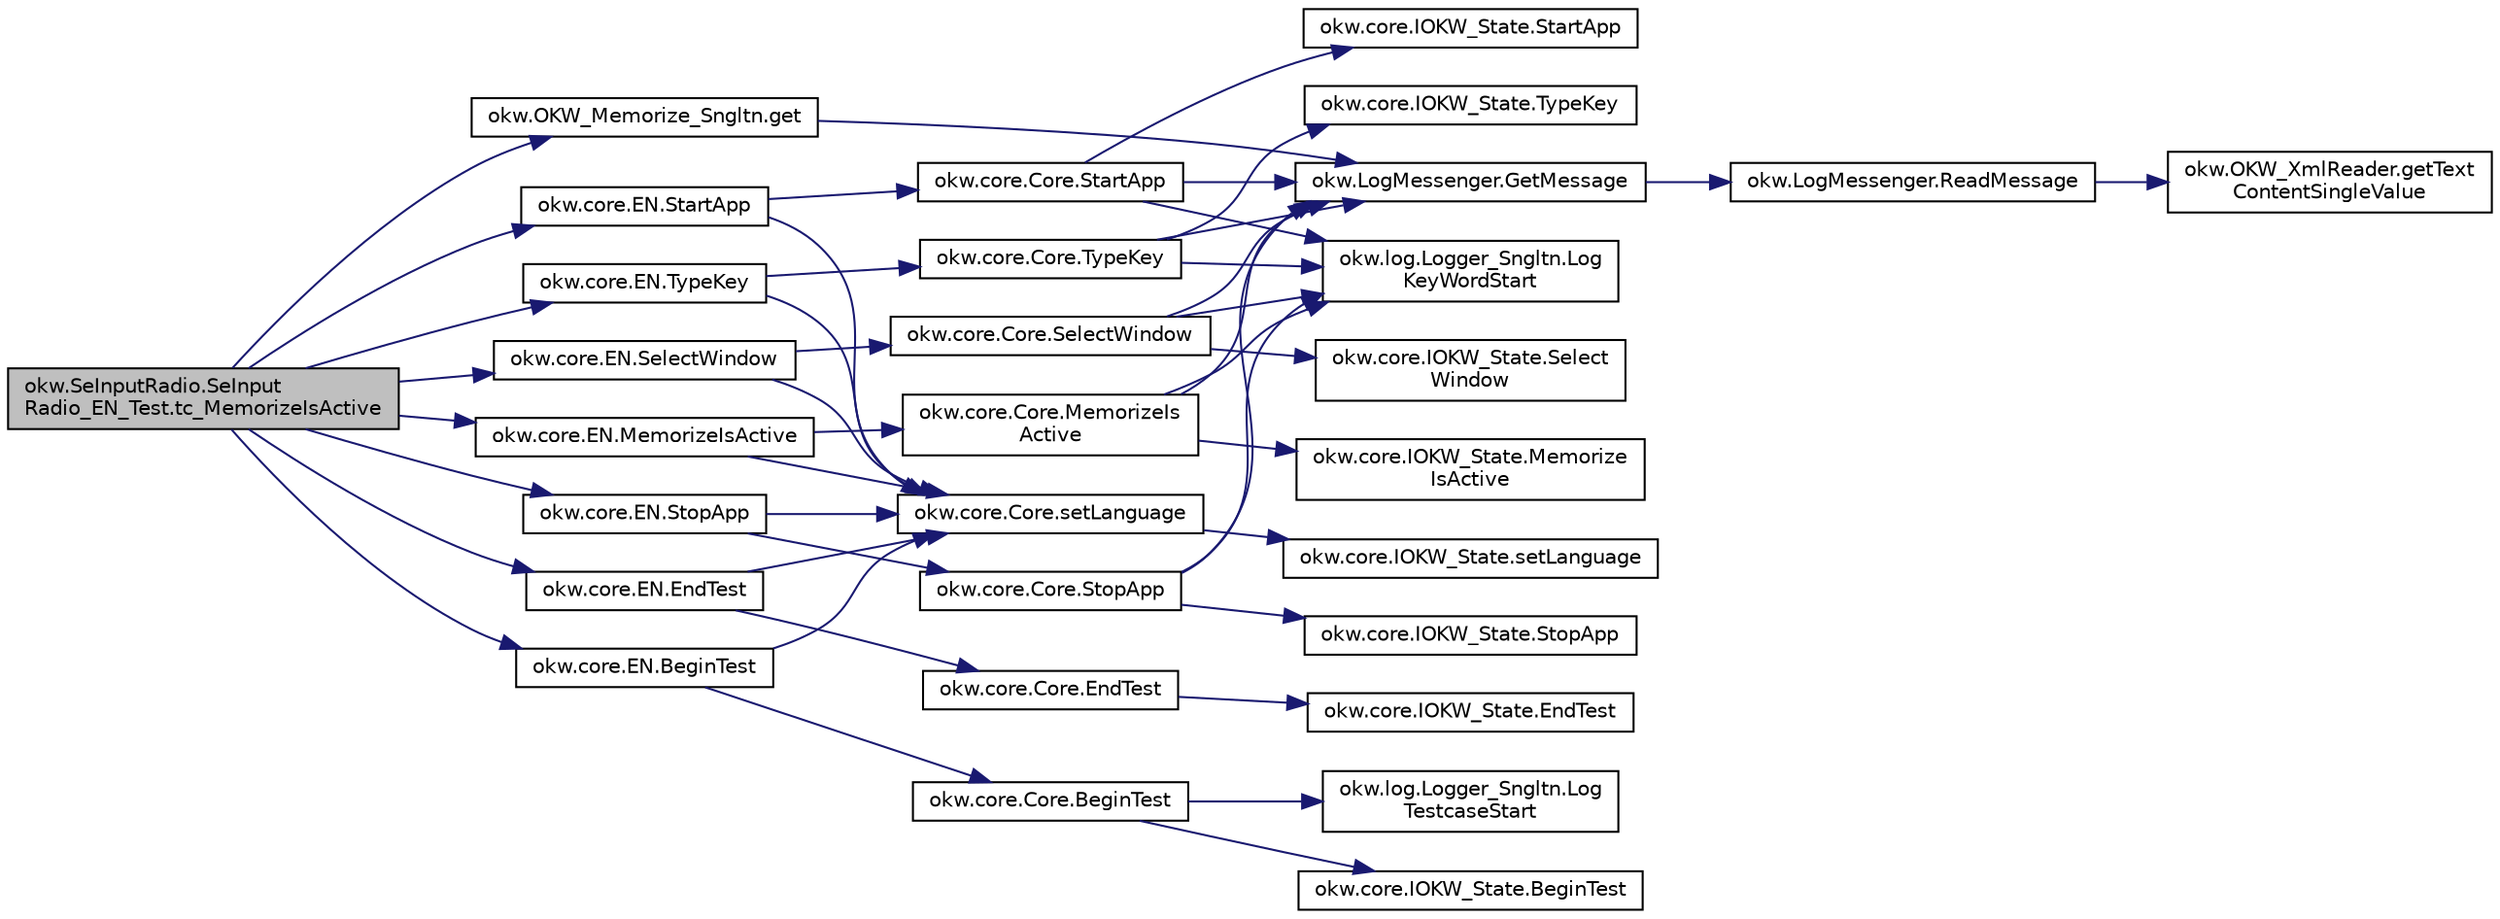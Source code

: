digraph "okw.SeInputRadio.SeInputRadio_EN_Test.tc_MemorizeIsActive"
{
 // INTERACTIVE_SVG=YES
 // LATEX_PDF_SIZE
  edge [fontname="Helvetica",fontsize="10",labelfontname="Helvetica",labelfontsize="10"];
  node [fontname="Helvetica",fontsize="10",shape=record];
  rankdir="LR";
  Node319 [label="okw.SeInputRadio.SeInput\lRadio_EN_Test.tc_MemorizeIsActive",height=0.2,width=0.4,color="black", fillcolor="grey75", style="filled", fontcolor="black",tooltip="Test des Schlüsselwortes MemorizeIsActive für den GUI-Adapter SeInputRadio."];
  Node319 -> Node320 [color="midnightblue",fontsize="10",style="solid",fontname="Helvetica"];
  Node320 [label="okw.core.EN.BeginTest",height=0.2,width=0.4,color="black", fillcolor="white", style="filled",URL="$classokw_1_1core_1_1_e_n.html#aef613b0a3e6bb8a9623984db145cae69",tooltip="Markiert den Anfang eines neuen Testfalls."];
  Node320 -> Node321 [color="midnightblue",fontsize="10",style="solid",fontname="Helvetica"];
  Node321 [label="okw.core.Core.setLanguage",height=0.2,width=0.4,color="black", fillcolor="white", style="filled",URL="$classokw_1_1core_1_1_core.html#ab4e0f723d27cb11c944ec4c82c426100",tooltip="Setzt die Sprache auf den gegebenen wert Language."];
  Node321 -> Node322 [color="midnightblue",fontsize="10",style="solid",fontname="Helvetica"];
  Node322 [label="okw.core.IOKW_State.setLanguage",height=0.2,width=0.4,color="black", fillcolor="white", style="filled",URL="$interfaceokw_1_1core_1_1_i_o_k_w___state.html#a866baa0bde08a47418f54d63bdb56097",tooltip="Interne Methode zum setzen der Sprache für die sprachabhängigen Ausgaben der Dokumentation (Log)."];
  Node320 -> Node323 [color="midnightblue",fontsize="10",style="solid",fontname="Helvetica"];
  Node323 [label="okw.core.Core.BeginTest",height=0.2,width=0.4,color="black", fillcolor="white", style="filled",URL="$classokw_1_1core_1_1_core.html#acfefe92468c9eb9e951846372726c4d8",tooltip="Markiert den Anfang eines neuen Testfalls."];
  Node323 -> Node324 [color="midnightblue",fontsize="10",style="solid",fontname="Helvetica"];
  Node324 [label="okw.log.Logger_Sngltn.Log\lTestcaseStart",height=0.2,width=0.4,color="black", fillcolor="white", style="filled",URL="$classokw_1_1log_1_1_logger___sngltn.html#a60f4ad59db847ae61df928f9920f3deb",tooltip="Ausgabe des Testfalls."];
  Node323 -> Node325 [color="midnightblue",fontsize="10",style="solid",fontname="Helvetica"];
  Node325 [label="okw.core.IOKW_State.BeginTest",height=0.2,width=0.4,color="black", fillcolor="white", style="filled",URL="$interfaceokw_1_1core_1_1_i_o_k_w___state.html#ae5480ddb1fc37eade5d899d335bc4b13",tooltip="Markiert den Anfang eines neuen Testfalls."];
  Node319 -> Node326 [color="midnightblue",fontsize="10",style="solid",fontname="Helvetica"];
  Node326 [label="okw.core.EN.StartApp",height=0.2,width=0.4,color="black", fillcolor="white", style="filled",URL="$classokw_1_1core_1_1_e_n.html#aaa7465ee7f135c724668d8b22dc2219f",tooltip="Startet die gegebene Anwendung."];
  Node326 -> Node321 [color="midnightblue",fontsize="10",style="solid",fontname="Helvetica"];
  Node326 -> Node327 [color="midnightblue",fontsize="10",style="solid",fontname="Helvetica"];
  Node327 [label="okw.core.Core.StartApp",height=0.2,width=0.4,color="black", fillcolor="white", style="filled",URL="$classokw_1_1core_1_1_core.html#ac20a22275b6aea1c4e551dce1fd0c1e9",tooltip="Startet die gegebene Anwendung."];
  Node327 -> Node328 [color="midnightblue",fontsize="10",style="solid",fontname="Helvetica"];
  Node328 [label="okw.log.Logger_Sngltn.Log\lKeyWordStart",height=0.2,width=0.4,color="black", fillcolor="white", style="filled",URL="$classokw_1_1log_1_1_logger___sngltn.html#a70ec25e200e00ecefc544e8fd371d2ef",tooltip="Ausgabe eines Schlüsselwortes."];
  Node327 -> Node329 [color="midnightblue",fontsize="10",style="solid",fontname="Helvetica"];
  Node329 [label="okw.LogMessenger.GetMessage",height=0.2,width=0.4,color="black", fillcolor="white", style="filled",URL="$classokw_1_1_log_messenger.html#af225d1f037d47b3b085175c09d78bdd2",tooltip="Holt die Log-Meldung für MethodeNmae/Textkey ohne weitere Parameter."];
  Node329 -> Node330 [color="midnightblue",fontsize="10",style="solid",fontname="Helvetica"];
  Node330 [label="okw.LogMessenger.ReadMessage",height=0.2,width=0.4,color="black", fillcolor="white", style="filled",URL="$classokw_1_1_log_messenger.html#a530cd6ab82ec82a04206a2e976ec06e3",tooltip="Interne Kernfunktion holt die Log-Meldung mit Platzhaltern aus der XML-Datei."];
  Node330 -> Node331 [color="midnightblue",fontsize="10",style="solid",fontname="Helvetica"];
  Node331 [label="okw.OKW_XmlReader.getText\lContentSingleValue",height=0.2,width=0.4,color="black", fillcolor="white", style="filled",URL="$classokw_1_1_o_k_w___xml_reader.html#ab920b5335a2e1429c14cc5f8e79f39eb",tooltip="Lies den TextContent eines Tag."];
  Node327 -> Node332 [color="midnightblue",fontsize="10",style="solid",fontname="Helvetica"];
  Node332 [label="okw.core.IOKW_State.StartApp",height=0.2,width=0.4,color="black", fillcolor="white", style="filled",URL="$interfaceokw_1_1core_1_1_i_o_k_w___state.html#a0ec9b7c60041061f1b01d85b703a27a8",tooltip="Startet die gegebene Anwendung."];
  Node319 -> Node333 [color="midnightblue",fontsize="10",style="solid",fontname="Helvetica"];
  Node333 [label="okw.core.EN.TypeKey",height=0.2,width=0.4,color="black", fillcolor="white", style="filled",URL="$classokw_1_1core_1_1_e_n.html#ae24d951e607b9b82af4f3b80e71285b9",tooltip="Tastatureingaben von Daten in das aktive Fensterobjekt."];
  Node333 -> Node321 [color="midnightblue",fontsize="10",style="solid",fontname="Helvetica"];
  Node333 -> Node334 [color="midnightblue",fontsize="10",style="solid",fontname="Helvetica"];
  Node334 [label="okw.core.Core.TypeKey",height=0.2,width=0.4,color="black", fillcolor="white", style="filled",URL="$classokw_1_1core_1_1_core.html#ad09bf3a237b88913dbe9ebc228db1cf3",tooltip="Tastatureingaben von Daten in das aktive Fensterobjekt."];
  Node334 -> Node328 [color="midnightblue",fontsize="10",style="solid",fontname="Helvetica"];
  Node334 -> Node329 [color="midnightblue",fontsize="10",style="solid",fontname="Helvetica"];
  Node334 -> Node335 [color="midnightblue",fontsize="10",style="solid",fontname="Helvetica"];
  Node335 [label="okw.core.IOKW_State.TypeKey",height=0.2,width=0.4,color="black", fillcolor="white", style="filled",URL="$interfaceokw_1_1core_1_1_i_o_k_w___state.html#a0466b45ed636074a1b6cd52de6b5fdd6",tooltip="Tastatureingaben von Daten in das aktive Fensterobjekt."];
  Node319 -> Node336 [color="midnightblue",fontsize="10",style="solid",fontname="Helvetica"];
  Node336 [label="okw.core.EN.SelectWindow",height=0.2,width=0.4,color="black", fillcolor="white", style="filled",URL="$classokw_1_1core_1_1_e_n.html#a2b61c2b39a9cfdbdfd25fe0e3d43785b",tooltip="Setzt den Kontext auf das gegebene Fenster."];
  Node336 -> Node321 [color="midnightblue",fontsize="10",style="solid",fontname="Helvetica"];
  Node336 -> Node337 [color="midnightblue",fontsize="10",style="solid",fontname="Helvetica"];
  Node337 [label="okw.core.Core.SelectWindow",height=0.2,width=0.4,color="black", fillcolor="white", style="filled",URL="$classokw_1_1core_1_1_core.html#a6a68660eb5e34965522896e2a5c48314",tooltip="Setzt den Kontext auf das gegebene Fenster."];
  Node337 -> Node328 [color="midnightblue",fontsize="10",style="solid",fontname="Helvetica"];
  Node337 -> Node329 [color="midnightblue",fontsize="10",style="solid",fontname="Helvetica"];
  Node337 -> Node338 [color="midnightblue",fontsize="10",style="solid",fontname="Helvetica"];
  Node338 [label="okw.core.IOKW_State.Select\lWindow",height=0.2,width=0.4,color="black", fillcolor="white", style="filled",URL="$interfaceokw_1_1core_1_1_i_o_k_w___state.html#ad4fc9610ed5b1176590a45b55e6ac7f0",tooltip="Setzt den Kontext auf das gegebene Fenster."];
  Node319 -> Node339 [color="midnightblue",fontsize="10",style="solid",fontname="Helvetica"];
  Node339 [label="okw.core.EN.MemorizeIsActive",height=0.2,width=0.4,color="black", fillcolor="white", style="filled",URL="$classokw_1_1core_1_1_e_n.html#a935b5a215e8176e6abda9bc268f107f4",tooltip="Merkt sich den Zustand des gegebenen Objekts."];
  Node339 -> Node321 [color="midnightblue",fontsize="10",style="solid",fontname="Helvetica"];
  Node339 -> Node340 [color="midnightblue",fontsize="10",style="solid",fontname="Helvetica"];
  Node340 [label="okw.core.Core.MemorizeIs\lActive",height=0.2,width=0.4,color="black", fillcolor="white", style="filled",URL="$classokw_1_1core_1_1_core.html#a69fb76c04f4cfaa44b65f5477768455c",tooltip="Merkt sich den Zustand des gegebenen Objekts."];
  Node340 -> Node328 [color="midnightblue",fontsize="10",style="solid",fontname="Helvetica"];
  Node340 -> Node329 [color="midnightblue",fontsize="10",style="solid",fontname="Helvetica"];
  Node340 -> Node341 [color="midnightblue",fontsize="10",style="solid",fontname="Helvetica"];
  Node341 [label="okw.core.IOKW_State.Memorize\lIsActive",height=0.2,width=0.4,color="black", fillcolor="white", style="filled",URL="$interfaceokw_1_1core_1_1_i_o_k_w___state.html#aacc6bf4789bc0654920cd81c26dbd9f9",tooltip="Merkt sich den Zustand des gegebenen Objekts."];
  Node319 -> Node342 [color="midnightblue",fontsize="10",style="solid",fontname="Helvetica"];
  Node342 [label="okw.OKW_Memorize_Sngltn.get",height=0.2,width=0.4,color="black", fillcolor="white", style="filled",URL="$classokw_1_1_o_k_w___memorize___sngltn.html#ad03be59f27b20d60aecb8e5f1f59b7db",tooltip="Holt den Aktuellen Wert eines Schlüssels."];
  Node342 -> Node329 [color="midnightblue",fontsize="10",style="solid",fontname="Helvetica"];
  Node319 -> Node343 [color="midnightblue",fontsize="10",style="solid",fontname="Helvetica"];
  Node343 [label="okw.core.EN.StopApp",height=0.2,width=0.4,color="black", fillcolor="white", style="filled",URL="$classokw_1_1core_1_1_e_n.html#aba06d28c60512e1dc55902403abbd3f6",tooltip="Beendet eine gegebene Anwendung."];
  Node343 -> Node321 [color="midnightblue",fontsize="10",style="solid",fontname="Helvetica"];
  Node343 -> Node344 [color="midnightblue",fontsize="10",style="solid",fontname="Helvetica"];
  Node344 [label="okw.core.Core.StopApp",height=0.2,width=0.4,color="black", fillcolor="white", style="filled",URL="$classokw_1_1core_1_1_core.html#a13d953a145a5e1bc776785f8433ba69c",tooltip="Beendet eine gegebene Anwendung."];
  Node344 -> Node328 [color="midnightblue",fontsize="10",style="solid",fontname="Helvetica"];
  Node344 -> Node329 [color="midnightblue",fontsize="10",style="solid",fontname="Helvetica"];
  Node344 -> Node345 [color="midnightblue",fontsize="10",style="solid",fontname="Helvetica"];
  Node345 [label="okw.core.IOKW_State.StopApp",height=0.2,width=0.4,color="black", fillcolor="white", style="filled",URL="$interfaceokw_1_1core_1_1_i_o_k_w___state.html#a789e33be9253edfccfe5654f537cf52a",tooltip="Beendet eine gegebene Anwendung."];
  Node319 -> Node346 [color="midnightblue",fontsize="10",style="solid",fontname="Helvetica"];
  Node346 [label="okw.core.EN.EndTest",height=0.2,width=0.4,color="black", fillcolor="white", style="filled",URL="$classokw_1_1core_1_1_e_n.html#aa51cc1227f749efca4fd2801f5cb664f",tooltip="Signalisiert das Ende eines Testfalls."];
  Node346 -> Node321 [color="midnightblue",fontsize="10",style="solid",fontname="Helvetica"];
  Node346 -> Node347 [color="midnightblue",fontsize="10",style="solid",fontname="Helvetica"];
  Node347 [label="okw.core.Core.EndTest",height=0.2,width=0.4,color="black", fillcolor="white", style="filled",URL="$classokw_1_1core_1_1_core.html#abf0b4a4074d5292675319eb0045fcb9c",tooltip="Signalisiert das Ende eines Testfalls."];
  Node347 -> Node348 [color="midnightblue",fontsize="10",style="solid",fontname="Helvetica"];
  Node348 [label="okw.core.IOKW_State.EndTest",height=0.2,width=0.4,color="black", fillcolor="white", style="filled",URL="$interfaceokw_1_1core_1_1_i_o_k_w___state.html#ac0b681eddd02ac39ff0c4970a634a186",tooltip="Signalisiert das Ende eines Testfalls."];
}
